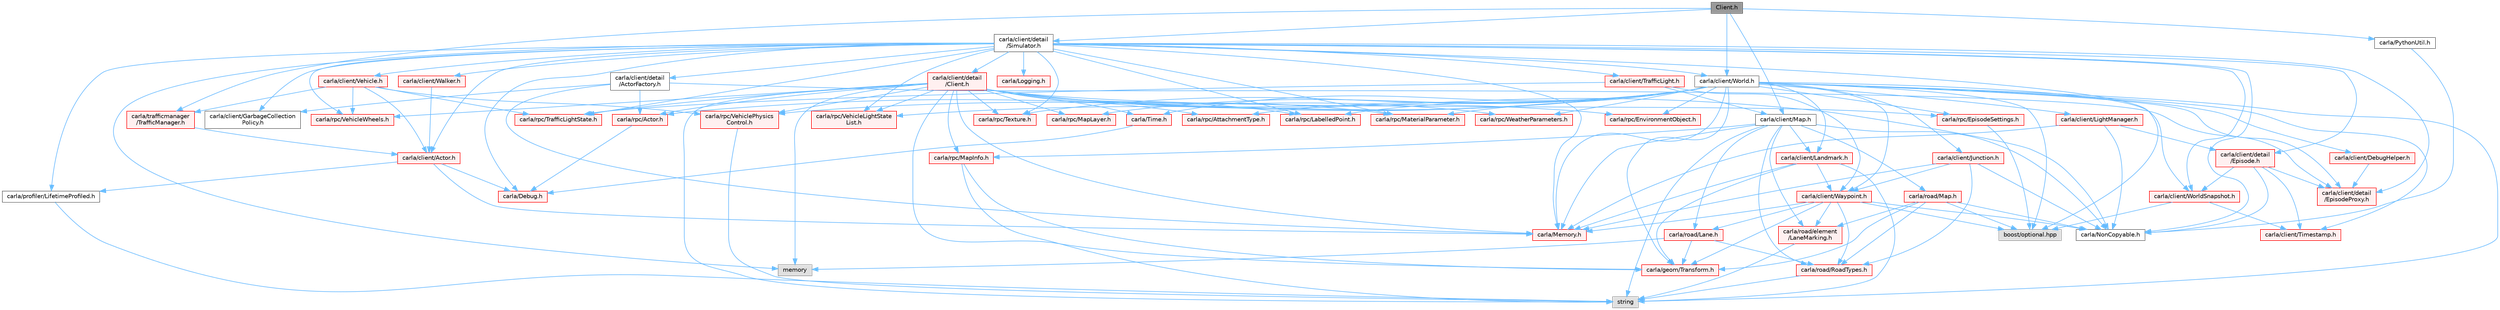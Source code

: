 digraph "Client.h"
{
 // INTERACTIVE_SVG=YES
 // LATEX_PDF_SIZE
  bgcolor="transparent";
  edge [fontname=Helvetica,fontsize=10,labelfontname=Helvetica,labelfontsize=10];
  node [fontname=Helvetica,fontsize=10,shape=box,height=0.2,width=0.4];
  Node1 [id="Node000001",label="Client.h",height=0.2,width=0.4,color="gray40", fillcolor="grey60", style="filled", fontcolor="black",tooltip=" "];
  Node1 -> Node2 [id="edge1_Node000001_Node000002",color="steelblue1",style="solid",tooltip=" "];
  Node2 [id="Node000002",label="carla/client/detail\l/Simulator.h",height=0.2,width=0.4,color="grey40", fillcolor="white", style="filled",URL="$d6/d4a/Simulator_8h.html",tooltip=" "];
  Node2 -> Node3 [id="edge2_Node000002_Node000003",color="steelblue1",style="solid",tooltip=" "];
  Node3 [id="Node000003",label="carla/Debug.h",height=0.2,width=0.4,color="red", fillcolor="#FFF0F0", style="filled",URL="$d4/deb/Debug_8h.html",tooltip=" "];
  Node2 -> Node7 [id="edge3_Node000002_Node000007",color="steelblue1",style="solid",tooltip=" "];
  Node7 [id="Node000007",label="carla/Logging.h",height=0.2,width=0.4,color="red", fillcolor="#FFF0F0", style="filled",URL="$de/d87/Logging_8h.html",tooltip=" "];
  Node2 -> Node10 [id="edge4_Node000002_Node000010",color="steelblue1",style="solid",tooltip=" "];
  Node10 [id="Node000010",label="carla/Memory.h",height=0.2,width=0.4,color="red", fillcolor="#FFF0F0", style="filled",URL="$de/d5c/Memory_8h.html",tooltip=" "];
  Node2 -> Node15 [id="edge5_Node000002_Node000015",color="steelblue1",style="solid",tooltip=" "];
  Node15 [id="Node000015",label="carla/NonCopyable.h",height=0.2,width=0.4,color="grey40", fillcolor="white", style="filled",URL="$d4/dd8/LibCarla_2source_2carla_2NonCopyable_8h.html",tooltip=" "];
  Node2 -> Node16 [id="edge6_Node000002_Node000016",color="steelblue1",style="solid",tooltip=" "];
  Node16 [id="Node000016",label="carla/client/Actor.h",height=0.2,width=0.4,color="red", fillcolor="#FFF0F0", style="filled",URL="$da/d48/client_2Actor_8h.html",tooltip=" "];
  Node16 -> Node3 [id="edge7_Node000016_Node000003",color="steelblue1",style="solid",tooltip=" "];
  Node16 -> Node10 [id="edge8_Node000016_Node000010",color="steelblue1",style="solid",tooltip=" "];
  Node16 -> Node174 [id="edge9_Node000016_Node000174",color="steelblue1",style="solid",tooltip=" "];
  Node174 [id="Node000174",label="carla/profiler/LifetimeProfiled.h",height=0.2,width=0.4,color="grey40", fillcolor="white", style="filled",URL="$d9/dc4/LifetimeProfiled_8h.html",tooltip=" "];
  Node174 -> Node61 [id="edge10_Node000174_Node000061",color="steelblue1",style="solid",tooltip=" "];
  Node61 [id="Node000061",label="string",height=0.2,width=0.4,color="grey60", fillcolor="#E0E0E0", style="filled",tooltip=" "];
  Node2 -> Node175 [id="edge11_Node000002_Node000175",color="steelblue1",style="solid",tooltip=" "];
  Node175 [id="Node000175",label="carla/client/GarbageCollection\lPolicy.h",height=0.2,width=0.4,color="grey40", fillcolor="white", style="filled",URL="$d7/dc8/GarbageCollectionPolicy_8h.html",tooltip=" "];
  Node2 -> Node176 [id="edge12_Node000002_Node000176",color="steelblue1",style="solid",tooltip=" "];
  Node176 [id="Node000176",label="carla/client/TrafficLight.h",height=0.2,width=0.4,color="red", fillcolor="#FFF0F0", style="filled",URL="$d5/d9e/TrafficLight_8h.html",tooltip=" "];
  Node176 -> Node104 [id="edge13_Node000176_Node000104",color="steelblue1",style="solid",tooltip=" "];
  Node104 [id="Node000104",label="carla/rpc/TrafficLightState.h",height=0.2,width=0.4,color="red", fillcolor="#FFF0F0", style="filled",URL="$d1/d16/LibCarla_2source_2carla_2rpc_2TrafficLightState_8h.html",tooltip=" "];
  Node176 -> Node59 [id="edge14_Node000176_Node000059",color="steelblue1",style="solid",tooltip=" "];
  Node59 [id="Node000059",label="carla/client/Waypoint.h",height=0.2,width=0.4,color="red", fillcolor="#FFF0F0", style="filled",URL="$d0/d47/client_2Waypoint_8h.html",tooltip=" "];
  Node59 -> Node10 [id="edge15_Node000059_Node000010",color="steelblue1",style="solid",tooltip=" "];
  Node59 -> Node15 [id="edge16_Node000059_Node000015",color="steelblue1",style="solid",tooltip=" "];
  Node59 -> Node34 [id="edge17_Node000059_Node000034",color="steelblue1",style="solid",tooltip=" "];
  Node34 [id="Node000034",label="carla/geom/Transform.h",height=0.2,width=0.4,color="red", fillcolor="#FFF0F0", style="filled",URL="$de/d17/geom_2Transform_8h.html",tooltip=" "];
  Node59 -> Node60 [id="edge18_Node000059_Node000060",color="steelblue1",style="solid",tooltip=" "];
  Node60 [id="Node000060",label="carla/road/element\l/LaneMarking.h",height=0.2,width=0.4,color="red", fillcolor="#FFF0F0", style="filled",URL="$d5/d4c/LaneMarking_8h.html",tooltip=" "];
  Node60 -> Node61 [id="edge19_Node000060_Node000061",color="steelblue1",style="solid",tooltip=" "];
  Node59 -> Node71 [id="edge20_Node000059_Node000071",color="steelblue1",style="solid",tooltip=" "];
  Node71 [id="Node000071",label="carla/road/Lane.h",height=0.2,width=0.4,color="red", fillcolor="#FFF0F0", style="filled",URL="$d8/d27/Lane_8h.html",tooltip=" "];
  Node71 -> Node34 [id="edge21_Node000071_Node000034",color="steelblue1",style="solid",tooltip=" "];
  Node71 -> Node69 [id="edge22_Node000071_Node000069",color="steelblue1",style="solid",tooltip=" "];
  Node69 [id="Node000069",label="carla/road/RoadTypes.h",height=0.2,width=0.4,color="red", fillcolor="#FFF0F0", style="filled",URL="$d6/dbb/RoadTypes_8h.html",tooltip=" "];
  Node69 -> Node61 [id="edge23_Node000069_Node000061",color="steelblue1",style="solid",tooltip=" "];
  Node71 -> Node25 [id="edge24_Node000071_Node000025",color="steelblue1",style="solid",tooltip=" "];
  Node25 [id="Node000025",label="memory",height=0.2,width=0.4,color="grey60", fillcolor="#E0E0E0", style="filled",tooltip=" "];
  Node59 -> Node69 [id="edge25_Node000059_Node000069",color="steelblue1",style="solid",tooltip=" "];
  Node59 -> Node82 [id="edge26_Node000059_Node000082",color="steelblue1",style="solid",tooltip=" "];
  Node82 [id="Node000082",label="boost/optional.hpp",height=0.2,width=0.4,color="grey60", fillcolor="#E0E0E0", style="filled",tooltip=" "];
  Node176 -> Node178 [id="edge27_Node000176_Node000178",color="steelblue1",style="solid",tooltip=" "];
  Node178 [id="Node000178",label="carla/client/Map.h",height=0.2,width=0.4,color="grey40", fillcolor="white", style="filled",URL="$d4/d9d/client_2Map_8h.html",tooltip=" "];
  Node178 -> Node10 [id="edge28_Node000178_Node000010",color="steelblue1",style="solid",tooltip=" "];
  Node178 -> Node15 [id="edge29_Node000178_Node000015",color="steelblue1",style="solid",tooltip=" "];
  Node178 -> Node60 [id="edge30_Node000178_Node000060",color="steelblue1",style="solid",tooltip=" "];
  Node178 -> Node71 [id="edge31_Node000178_Node000071",color="steelblue1",style="solid",tooltip=" "];
  Node178 -> Node179 [id="edge32_Node000178_Node000179",color="steelblue1",style="solid",tooltip=" "];
  Node179 [id="Node000179",label="carla/road/Map.h",height=0.2,width=0.4,color="red", fillcolor="#FFF0F0", style="filled",URL="$df/d64/road_2Map_8h.html",tooltip=" "];
  Node179 -> Node34 [id="edge33_Node000179_Node000034",color="steelblue1",style="solid",tooltip=" "];
  Node179 -> Node15 [id="edge34_Node000179_Node000015",color="steelblue1",style="solid",tooltip=" "];
  Node179 -> Node60 [id="edge35_Node000179_Node000060",color="steelblue1",style="solid",tooltip=" "];
  Node179 -> Node69 [id="edge36_Node000179_Node000069",color="steelblue1",style="solid",tooltip=" "];
  Node179 -> Node82 [id="edge37_Node000179_Node000082",color="steelblue1",style="solid",tooltip=" "];
  Node178 -> Node69 [id="edge38_Node000178_Node000069",color="steelblue1",style="solid",tooltip=" "];
  Node178 -> Node195 [id="edge39_Node000178_Node000195",color="steelblue1",style="solid",tooltip=" "];
  Node195 [id="Node000195",label="carla/rpc/MapInfo.h",height=0.2,width=0.4,color="red", fillcolor="#FFF0F0", style="filled",URL="$d8/d5a/MapInfo_8h.html",tooltip=" "];
  Node195 -> Node34 [id="edge40_Node000195_Node000034",color="steelblue1",style="solid",tooltip=" "];
  Node195 -> Node61 [id="edge41_Node000195_Node000061",color="steelblue1",style="solid",tooltip=" "];
  Node178 -> Node58 [id="edge42_Node000178_Node000058",color="steelblue1",style="solid",tooltip=" "];
  Node58 [id="Node000058",label="carla/client/Landmark.h",height=0.2,width=0.4,color="red", fillcolor="#FFF0F0", style="filled",URL="$db/d18/Landmark_8h.html",tooltip=" "];
  Node58 -> Node10 [id="edge43_Node000058_Node000010",color="steelblue1",style="solid",tooltip=" "];
  Node58 -> Node59 [id="edge44_Node000058_Node000059",color="steelblue1",style="solid",tooltip=" "];
  Node58 -> Node34 [id="edge45_Node000058_Node000034",color="steelblue1",style="solid",tooltip=" "];
  Node58 -> Node61 [id="edge46_Node000058_Node000061",color="steelblue1",style="solid",tooltip=" "];
  Node178 -> Node61 [id="edge47_Node000178_Node000061",color="steelblue1",style="solid",tooltip=" "];
  Node2 -> Node196 [id="edge48_Node000002_Node000196",color="steelblue1",style="solid",tooltip=" "];
  Node196 [id="Node000196",label="carla/client/Vehicle.h",height=0.2,width=0.4,color="red", fillcolor="#FFF0F0", style="filled",URL="$d9/d18/Vehicle_8h.html",tooltip=" "];
  Node196 -> Node16 [id="edge49_Node000196_Node000016",color="steelblue1",style="solid",tooltip=" "];
  Node196 -> Node104 [id="edge50_Node000196_Node000104",color="steelblue1",style="solid",tooltip=" "];
  Node196 -> Node156 [id="edge51_Node000196_Node000156",color="steelblue1",style="solid",tooltip=" "];
  Node156 [id="Node000156",label="carla/rpc/VehiclePhysics\lControl.h",height=0.2,width=0.4,color="red", fillcolor="#FFF0F0", style="filled",URL="$d1/d8e/LibCarla_2source_2carla_2rpc_2VehiclePhysicsControl_8h.html",tooltip=" "];
  Node156 -> Node61 [id="edge52_Node000156_Node000061",color="steelblue1",style="solid",tooltip=" "];
  Node196 -> Node206 [id="edge53_Node000196_Node000206",color="steelblue1",style="solid",tooltip=" "];
  Node206 [id="Node000206",label="carla/rpc/VehicleWheels.h",height=0.2,width=0.4,color="red", fillcolor="#FFF0F0", style="filled",URL="$d2/d02/VehicleWheels_8h.html",tooltip=" "];
  Node196 -> Node207 [id="edge54_Node000196_Node000207",color="steelblue1",style="solid",tooltip=" "];
  Node207 [id="Node000207",label="carla/trafficmanager\l/TrafficManager.h",height=0.2,width=0.4,color="red", fillcolor="#FFF0F0", style="filled",URL="$da/dfd/TrafficManager_8h.html",tooltip=" "];
  Node207 -> Node16 [id="edge55_Node000207_Node000016",color="steelblue1",style="solid",tooltip=" "];
  Node2 -> Node213 [id="edge56_Node000002_Node000213",color="steelblue1",style="solid",tooltip=" "];
  Node213 [id="Node000213",label="carla/client/Walker.h",height=0.2,width=0.4,color="red", fillcolor="#FFF0F0", style="filled",URL="$d5/d10/Walker_8h.html",tooltip=" "];
  Node213 -> Node16 [id="edge57_Node000213_Node000016",color="steelblue1",style="solid",tooltip=" "];
  Node2 -> Node18 [id="edge58_Node000002_Node000018",color="steelblue1",style="solid",tooltip=" "];
  Node18 [id="Node000018",label="carla/client/World.h",height=0.2,width=0.4,color="grey40", fillcolor="white", style="filled",URL="$dd/d5b/World_8h.html",tooltip=" "];
  Node18 -> Node10 [id="edge59_Node000018_Node000010",color="steelblue1",style="solid",tooltip=" "];
  Node18 -> Node19 [id="edge60_Node000018_Node000019",color="steelblue1",style="solid",tooltip=" "];
  Node19 [id="Node000019",label="carla/Time.h",height=0.2,width=0.4,color="red", fillcolor="#FFF0F0", style="filled",URL="$d2/d33/Time_8h.html",tooltip=" "];
  Node19 -> Node3 [id="edge61_Node000019_Node000003",color="steelblue1",style="solid",tooltip=" "];
  Node18 -> Node22 [id="edge62_Node000018_Node000022",color="steelblue1",style="solid",tooltip=" "];
  Node22 [id="Node000022",label="carla/client/DebugHelper.h",height=0.2,width=0.4,color="red", fillcolor="#FFF0F0", style="filled",URL="$d1/dbe/DebugHelper_8h.html",tooltip=" "];
  Node22 -> Node23 [id="edge63_Node000022_Node000023",color="steelblue1",style="solid",tooltip=" "];
  Node23 [id="Node000023",label="carla/client/detail\l/EpisodeProxy.h",height=0.2,width=0.4,color="red", fillcolor="#FFF0F0", style="filled",URL="$dc/dc2/EpisodeProxy_8h.html",tooltip=" "];
  Node18 -> Node58 [id="edge64_Node000018_Node000058",color="steelblue1",style="solid",tooltip=" "];
  Node18 -> Node59 [id="edge65_Node000018_Node000059",color="steelblue1",style="solid",tooltip=" "];
  Node18 -> Node86 [id="edge66_Node000018_Node000086",color="steelblue1",style="solid",tooltip=" "];
  Node86 [id="Node000086",label="carla/client/Junction.h",height=0.2,width=0.4,color="red", fillcolor="#FFF0F0", style="filled",URL="$dd/d55/client_2Junction_8h.html",tooltip=" "];
  Node86 -> Node10 [id="edge67_Node000086_Node000010",color="steelblue1",style="solid",tooltip=" "];
  Node86 -> Node15 [id="edge68_Node000086_Node000015",color="steelblue1",style="solid",tooltip=" "];
  Node86 -> Node69 [id="edge69_Node000086_Node000069",color="steelblue1",style="solid",tooltip=" "];
  Node86 -> Node59 [id="edge70_Node000086_Node000059",color="steelblue1",style="solid",tooltip=" "];
  Node18 -> Node90 [id="edge71_Node000018_Node000090",color="steelblue1",style="solid",tooltip=" "];
  Node90 [id="Node000090",label="carla/client/LightManager.h",height=0.2,width=0.4,color="red", fillcolor="#FFF0F0", style="filled",URL="$dd/d9a/LightManager_8h.html",tooltip=" "];
  Node90 -> Node10 [id="edge72_Node000090_Node000010",color="steelblue1",style="solid",tooltip=" "];
  Node90 -> Node15 [id="edge73_Node000090_Node000015",color="steelblue1",style="solid",tooltip=" "];
  Node90 -> Node92 [id="edge74_Node000090_Node000092",color="steelblue1",style="solid",tooltip=" "];
  Node92 [id="Node000092",label="carla/client/detail\l/Episode.h",height=0.2,width=0.4,color="red", fillcolor="#FFF0F0", style="filled",URL="$d9/d9e/Episode_8h.html",tooltip=" "];
  Node92 -> Node15 [id="edge75_Node000092_Node000015",color="steelblue1",style="solid",tooltip=" "];
  Node92 -> Node97 [id="edge76_Node000092_Node000097",color="steelblue1",style="solid",tooltip=" "];
  Node97 [id="Node000097",label="carla/client/Timestamp.h",height=0.2,width=0.4,color="red", fillcolor="#FFF0F0", style="filled",URL="$d7/d66/Timestamp_8h.html",tooltip=" "];
  Node92 -> Node98 [id="edge77_Node000092_Node000098",color="steelblue1",style="solid",tooltip=" "];
  Node98 [id="Node000098",label="carla/client/WorldSnapshot.h",height=0.2,width=0.4,color="red", fillcolor="#FFF0F0", style="filled",URL="$df/d11/WorldSnapshot_8h.html",tooltip=" "];
  Node98 -> Node97 [id="edge78_Node000098_Node000097",color="steelblue1",style="solid",tooltip=" "];
  Node98 -> Node82 [id="edge79_Node000098_Node000082",color="steelblue1",style="solid",tooltip=" "];
  Node92 -> Node23 [id="edge80_Node000092_Node000023",color="steelblue1",style="solid",tooltip=" "];
  Node18 -> Node97 [id="edge81_Node000018_Node000097",color="steelblue1",style="solid",tooltip=" "];
  Node18 -> Node98 [id="edge82_Node000018_Node000098",color="steelblue1",style="solid",tooltip=" "];
  Node18 -> Node23 [id="edge83_Node000018_Node000023",color="steelblue1",style="solid",tooltip=" "];
  Node18 -> Node34 [id="edge84_Node000018_Node000034",color="steelblue1",style="solid",tooltip=" "];
  Node18 -> Node127 [id="edge85_Node000018_Node000127",color="steelblue1",style="solid",tooltip=" "];
  Node127 [id="Node000127",label="carla/rpc/Actor.h",height=0.2,width=0.4,color="red", fillcolor="#FFF0F0", style="filled",URL="$d8/d73/rpc_2Actor_8h.html",tooltip=" "];
  Node127 -> Node3 [id="edge86_Node000127_Node000003",color="steelblue1",style="solid",tooltip=" "];
  Node18 -> Node145 [id="edge87_Node000018_Node000145",color="steelblue1",style="solid",tooltip=" "];
  Node145 [id="Node000145",label="carla/rpc/AttachmentType.h",height=0.2,width=0.4,color="red", fillcolor="#FFF0F0", style="filled",URL="$d9/df7/AttachmentType_8h.html",tooltip=" "];
  Node18 -> Node146 [id="edge88_Node000018_Node000146",color="steelblue1",style="solid",tooltip=" "];
  Node146 [id="Node000146",label="carla/rpc/EpisodeSettings.h",height=0.2,width=0.4,color="red", fillcolor="#FFF0F0", style="filled",URL="$db/df7/LibCarla_2source_2carla_2rpc_2EpisodeSettings_8h.html",tooltip=" "];
  Node146 -> Node82 [id="edge89_Node000146_Node000082",color="steelblue1",style="solid",tooltip=" "];
  Node18 -> Node151 [id="edge90_Node000018_Node000151",color="steelblue1",style="solid",tooltip=" "];
  Node151 [id="Node000151",label="carla/rpc/EnvironmentObject.h",height=0.2,width=0.4,color="red", fillcolor="#FFF0F0", style="filled",URL="$de/d10/LibCarla_2source_2carla_2rpc_2EnvironmentObject_8h.html",tooltip=" "];
  Node18 -> Node153 [id="edge91_Node000018_Node000153",color="steelblue1",style="solid",tooltip=" "];
  Node153 [id="Node000153",label="carla/rpc/LabelledPoint.h",height=0.2,width=0.4,color="red", fillcolor="#FFF0F0", style="filled",URL="$d2/dd4/LabelledPoint_8h.html",tooltip=" "];
  Node18 -> Node155 [id="edge92_Node000018_Node000155",color="steelblue1",style="solid",tooltip=" "];
  Node155 [id="Node000155",label="carla/rpc/MapLayer.h",height=0.2,width=0.4,color="red", fillcolor="#FFF0F0", style="filled",URL="$d0/dc2/MapLayer_8h.html",tooltip=" "];
  Node18 -> Node156 [id="edge93_Node000018_Node000156",color="steelblue1",style="solid",tooltip=" "];
  Node18 -> Node163 [id="edge94_Node000018_Node000163",color="steelblue1",style="solid",tooltip=" "];
  Node163 [id="Node000163",label="carla/rpc/WeatherParameters.h",height=0.2,width=0.4,color="red", fillcolor="#FFF0F0", style="filled",URL="$da/d0c/LibCarla_2source_2carla_2rpc_2WeatherParameters_8h.html",tooltip=" "];
  Node18 -> Node166 [id="edge95_Node000018_Node000166",color="steelblue1",style="solid",tooltip=" "];
  Node166 [id="Node000166",label="carla/rpc/VehicleLightState\lList.h",height=0.2,width=0.4,color="red", fillcolor="#FFF0F0", style="filled",URL="$d8/d09/VehicleLightStateList_8h.html",tooltip=" "];
  Node18 -> Node170 [id="edge96_Node000018_Node000170",color="steelblue1",style="solid",tooltip=" "];
  Node170 [id="Node000170",label="carla/rpc/Texture.h",height=0.2,width=0.4,color="red", fillcolor="#FFF0F0", style="filled",URL="$d9/dbf/Texture_8h.html",tooltip=" "];
  Node18 -> Node171 [id="edge97_Node000018_Node000171",color="steelblue1",style="solid",tooltip=" "];
  Node171 [id="Node000171",label="carla/rpc/MaterialParameter.h",height=0.2,width=0.4,color="red", fillcolor="#FFF0F0", style="filled",URL="$d7/d10/MaterialParameter_8h.html",tooltip=" "];
  Node18 -> Node61 [id="edge98_Node000018_Node000061",color="steelblue1",style="solid",tooltip=" "];
  Node18 -> Node82 [id="edge99_Node000018_Node000082",color="steelblue1",style="solid",tooltip=" "];
  Node2 -> Node98 [id="edge100_Node000002_Node000098",color="steelblue1",style="solid",tooltip=" "];
  Node2 -> Node222 [id="edge101_Node000002_Node000222",color="steelblue1",style="solid",tooltip=" "];
  Node222 [id="Node000222",label="carla/client/detail\l/ActorFactory.h",height=0.2,width=0.4,color="grey40", fillcolor="white", style="filled",URL="$d7/dae/ActorFactory_8h.html",tooltip=" "];
  Node222 -> Node10 [id="edge102_Node000222_Node000010",color="steelblue1",style="solid",tooltip=" "];
  Node222 -> Node175 [id="edge103_Node000222_Node000175",color="steelblue1",style="solid",tooltip=" "];
  Node222 -> Node23 [id="edge104_Node000222_Node000023",color="steelblue1",style="solid",tooltip=" "];
  Node222 -> Node127 [id="edge105_Node000222_Node000127",color="steelblue1",style="solid",tooltip=" "];
  Node2 -> Node223 [id="edge106_Node000002_Node000223",color="steelblue1",style="solid",tooltip=" "];
  Node223 [id="Node000223",label="carla/client/detail\l/Client.h",height=0.2,width=0.4,color="red", fillcolor="#FFF0F0", style="filled",URL="$df/d8b/client_2detail_2Client_8h.html",tooltip=" "];
  Node223 -> Node10 [id="edge107_Node000223_Node000010",color="steelblue1",style="solid",tooltip=" "];
  Node223 -> Node15 [id="edge108_Node000223_Node000015",color="steelblue1",style="solid",tooltip=" "];
  Node223 -> Node19 [id="edge109_Node000223_Node000019",color="steelblue1",style="solid",tooltip=" "];
  Node223 -> Node34 [id="edge110_Node000223_Node000034",color="steelblue1",style="solid",tooltip=" "];
  Node223 -> Node127 [id="edge111_Node000223_Node000127",color="steelblue1",style="solid",tooltip=" "];
  Node223 -> Node145 [id="edge112_Node000223_Node000145",color="steelblue1",style="solid",tooltip=" "];
  Node223 -> Node151 [id="edge113_Node000223_Node000151",color="steelblue1",style="solid",tooltip=" "];
  Node223 -> Node146 [id="edge114_Node000223_Node000146",color="steelblue1",style="solid",tooltip=" "];
  Node223 -> Node153 [id="edge115_Node000223_Node000153",color="steelblue1",style="solid",tooltip=" "];
  Node223 -> Node195 [id="edge116_Node000223_Node000195",color="steelblue1",style="solid",tooltip=" "];
  Node223 -> Node155 [id="edge117_Node000223_Node000155",color="steelblue1",style="solid",tooltip=" "];
  Node223 -> Node104 [id="edge118_Node000223_Node000104",color="steelblue1",style="solid",tooltip=" "];
  Node223 -> Node166 [id="edge119_Node000223_Node000166",color="steelblue1",style="solid",tooltip=" "];
  Node223 -> Node156 [id="edge120_Node000223_Node000156",color="steelblue1",style="solid",tooltip=" "];
  Node223 -> Node206 [id="edge121_Node000223_Node000206",color="steelblue1",style="solid",tooltip=" "];
  Node223 -> Node163 [id="edge122_Node000223_Node000163",color="steelblue1",style="solid",tooltip=" "];
  Node223 -> Node170 [id="edge123_Node000223_Node000170",color="steelblue1",style="solid",tooltip=" "];
  Node223 -> Node171 [id="edge124_Node000223_Node000171",color="steelblue1",style="solid",tooltip=" "];
  Node223 -> Node25 [id="edge125_Node000223_Node000025",color="steelblue1",style="solid",tooltip=" "];
  Node223 -> Node61 [id="edge126_Node000223_Node000061",color="steelblue1",style="solid",tooltip=" "];
  Node2 -> Node92 [id="edge127_Node000002_Node000092",color="steelblue1",style="solid",tooltip=" "];
  Node2 -> Node23 [id="edge128_Node000002_Node000023",color="steelblue1",style="solid",tooltip=" "];
  Node2 -> Node174 [id="edge129_Node000002_Node000174",color="steelblue1",style="solid",tooltip=" "];
  Node2 -> Node104 [id="edge130_Node000002_Node000104",color="steelblue1",style="solid",tooltip=" "];
  Node2 -> Node166 [id="edge131_Node000002_Node000166",color="steelblue1",style="solid",tooltip=" "];
  Node2 -> Node153 [id="edge132_Node000002_Node000153",color="steelblue1",style="solid",tooltip=" "];
  Node2 -> Node206 [id="edge133_Node000002_Node000206",color="steelblue1",style="solid",tooltip=" "];
  Node2 -> Node170 [id="edge134_Node000002_Node000170",color="steelblue1",style="solid",tooltip=" "];
  Node2 -> Node171 [id="edge135_Node000002_Node000171",color="steelblue1",style="solid",tooltip=" "];
  Node2 -> Node82 [id="edge136_Node000002_Node000082",color="steelblue1",style="solid",tooltip=" "];
  Node2 -> Node25 [id="edge137_Node000002_Node000025",color="steelblue1",style="solid",tooltip=" "];
  Node1 -> Node18 [id="edge138_Node000001_Node000018",color="steelblue1",style="solid",tooltip=" "];
  Node1 -> Node178 [id="edge139_Node000001_Node000178",color="steelblue1",style="solid",tooltip=" "];
  Node1 -> Node228 [id="edge140_Node000001_Node000228",color="steelblue1",style="solid",tooltip=" "];
  Node228 [id="Node000228",label="carla/PythonUtil.h",height=0.2,width=0.4,color="grey40", fillcolor="white", style="filled",URL="$da/d3b/PythonUtil_8h.html",tooltip=" "];
  Node228 -> Node15 [id="edge141_Node000228_Node000015",color="steelblue1",style="solid",tooltip=" "];
  Node1 -> Node207 [id="edge142_Node000001_Node000207",color="steelblue1",style="solid",tooltip=" "];
}
